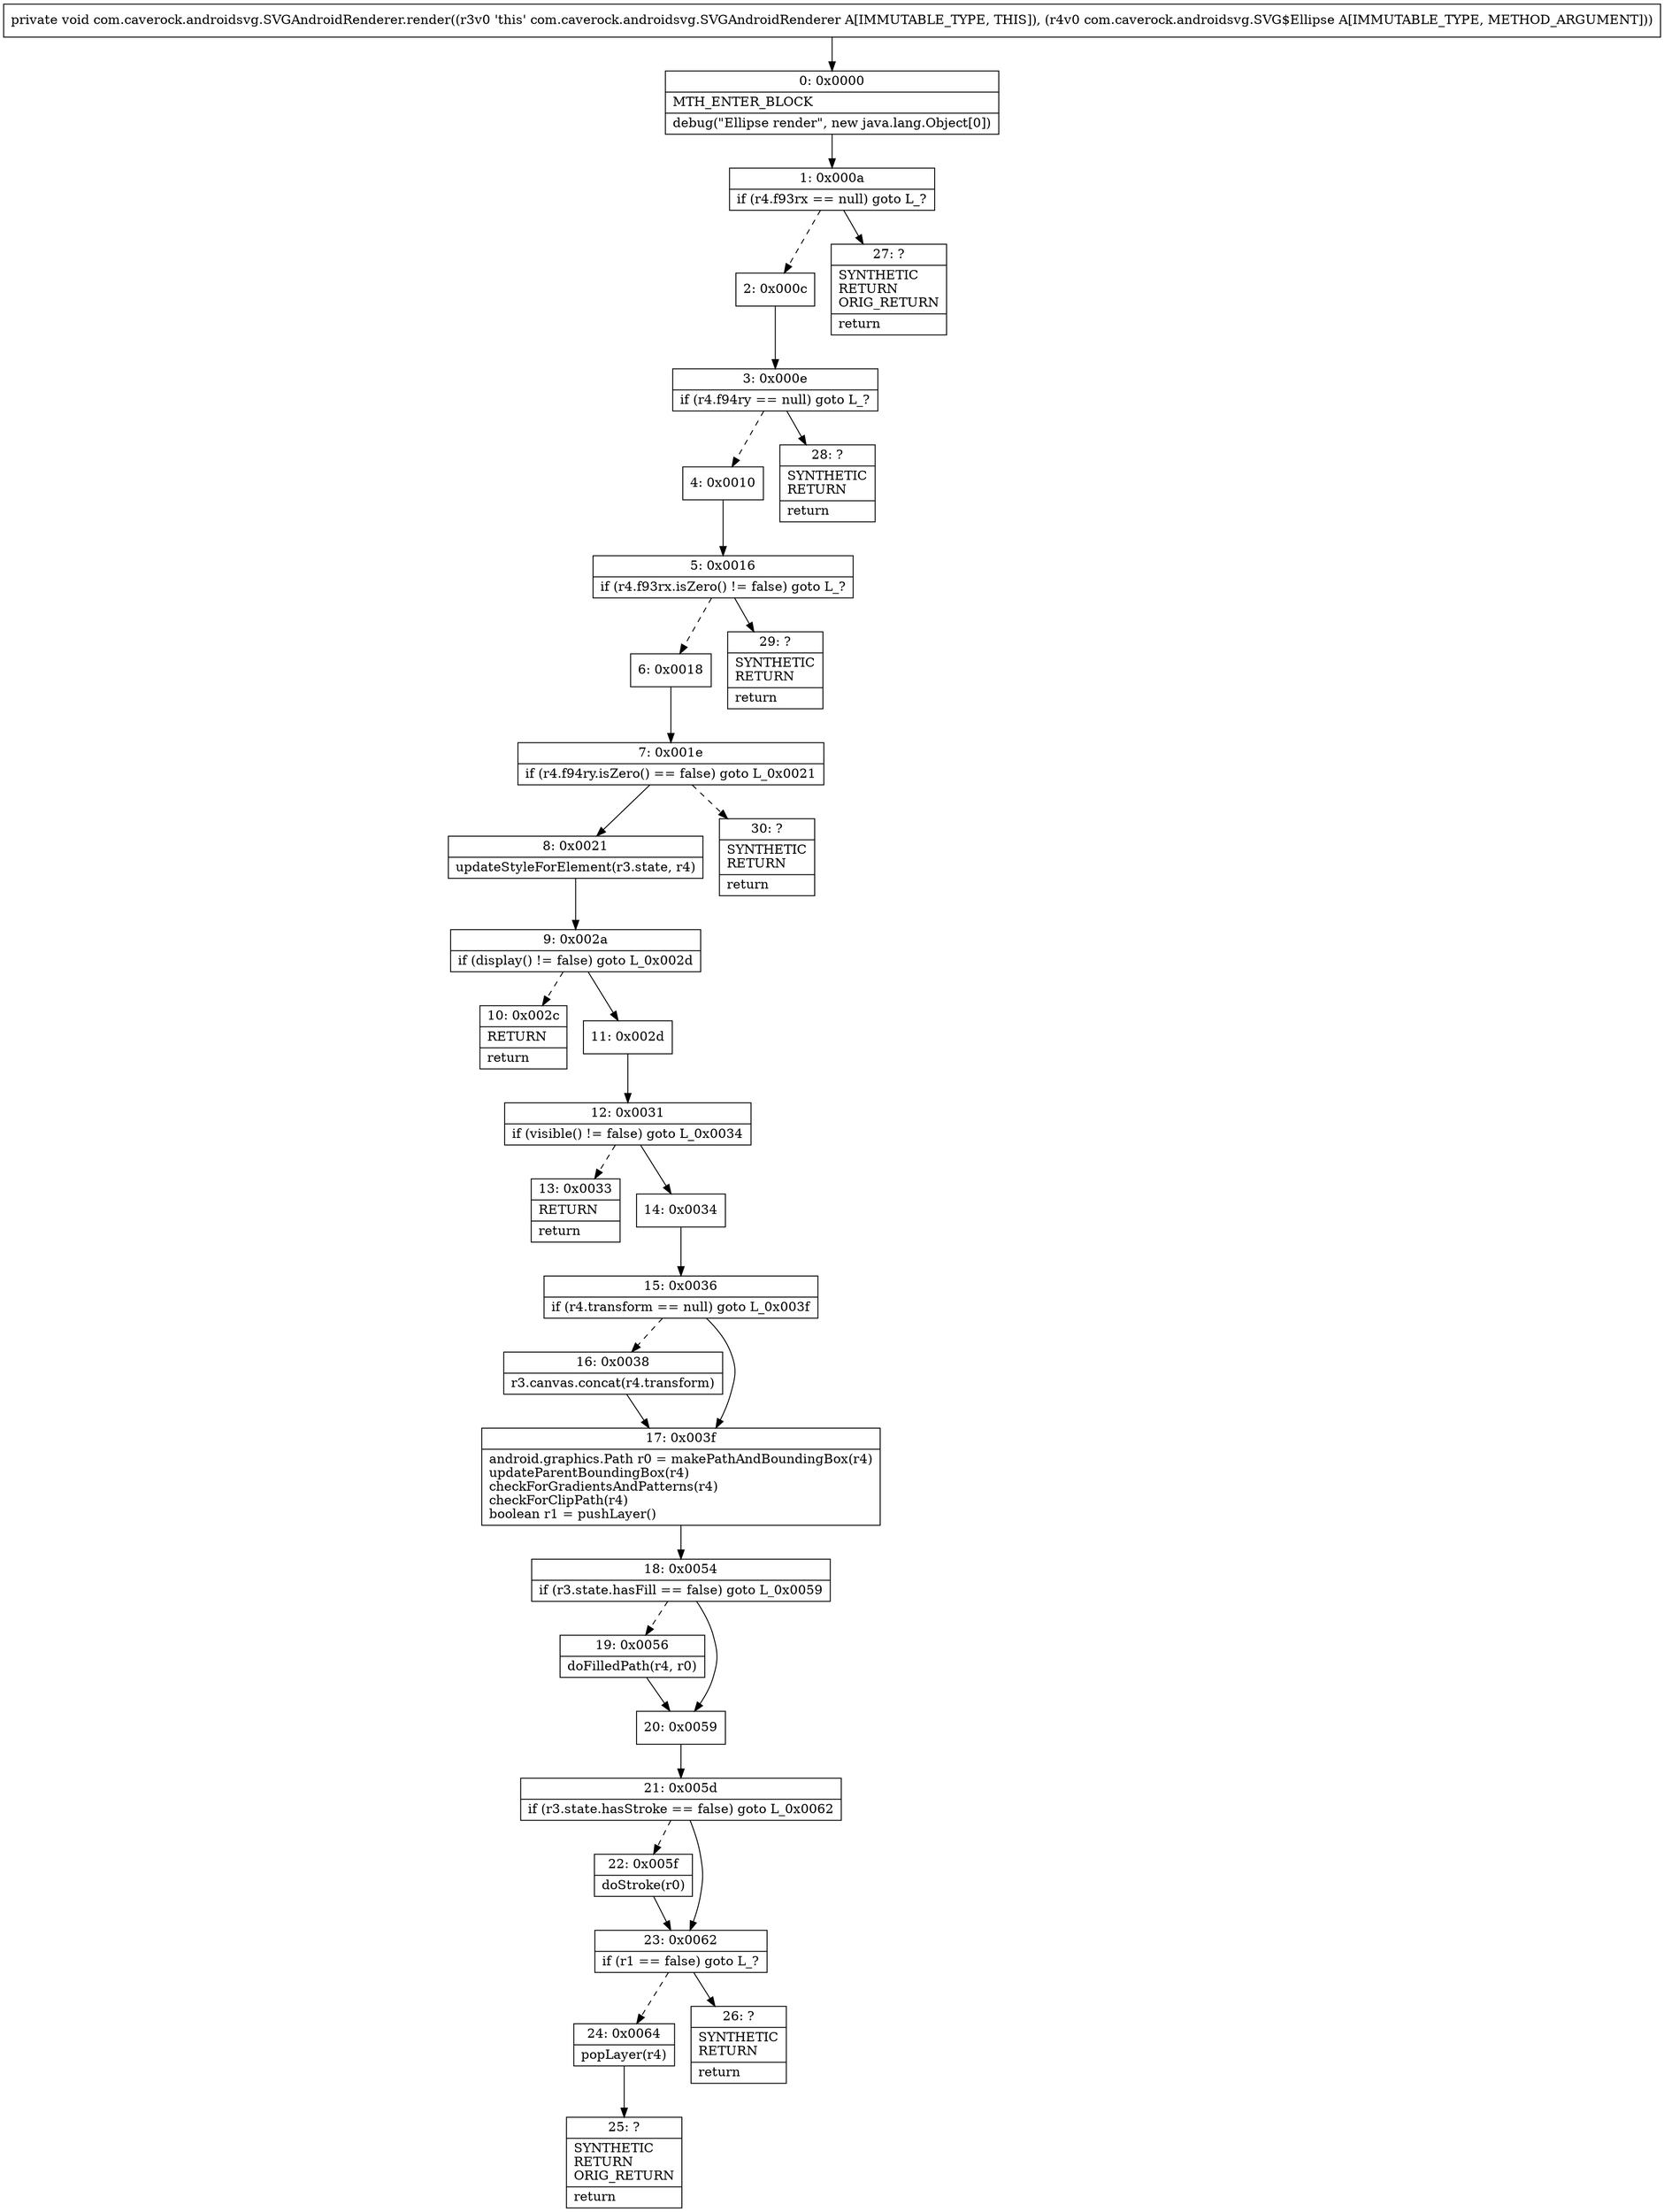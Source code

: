 digraph "CFG forcom.caverock.androidsvg.SVGAndroidRenderer.render(Lcom\/caverock\/androidsvg\/SVG$Ellipse;)V" {
Node_0 [shape=record,label="{0\:\ 0x0000|MTH_ENTER_BLOCK\l|debug(\"Ellipse render\", new java.lang.Object[0])\l}"];
Node_1 [shape=record,label="{1\:\ 0x000a|if (r4.f93rx == null) goto L_?\l}"];
Node_2 [shape=record,label="{2\:\ 0x000c}"];
Node_3 [shape=record,label="{3\:\ 0x000e|if (r4.f94ry == null) goto L_?\l}"];
Node_4 [shape=record,label="{4\:\ 0x0010}"];
Node_5 [shape=record,label="{5\:\ 0x0016|if (r4.f93rx.isZero() != false) goto L_?\l}"];
Node_6 [shape=record,label="{6\:\ 0x0018}"];
Node_7 [shape=record,label="{7\:\ 0x001e|if (r4.f94ry.isZero() == false) goto L_0x0021\l}"];
Node_8 [shape=record,label="{8\:\ 0x0021|updateStyleForElement(r3.state, r4)\l}"];
Node_9 [shape=record,label="{9\:\ 0x002a|if (display() != false) goto L_0x002d\l}"];
Node_10 [shape=record,label="{10\:\ 0x002c|RETURN\l|return\l}"];
Node_11 [shape=record,label="{11\:\ 0x002d}"];
Node_12 [shape=record,label="{12\:\ 0x0031|if (visible() != false) goto L_0x0034\l}"];
Node_13 [shape=record,label="{13\:\ 0x0033|RETURN\l|return\l}"];
Node_14 [shape=record,label="{14\:\ 0x0034}"];
Node_15 [shape=record,label="{15\:\ 0x0036|if (r4.transform == null) goto L_0x003f\l}"];
Node_16 [shape=record,label="{16\:\ 0x0038|r3.canvas.concat(r4.transform)\l}"];
Node_17 [shape=record,label="{17\:\ 0x003f|android.graphics.Path r0 = makePathAndBoundingBox(r4)\lupdateParentBoundingBox(r4)\lcheckForGradientsAndPatterns(r4)\lcheckForClipPath(r4)\lboolean r1 = pushLayer()\l}"];
Node_18 [shape=record,label="{18\:\ 0x0054|if (r3.state.hasFill == false) goto L_0x0059\l}"];
Node_19 [shape=record,label="{19\:\ 0x0056|doFilledPath(r4, r0)\l}"];
Node_20 [shape=record,label="{20\:\ 0x0059}"];
Node_21 [shape=record,label="{21\:\ 0x005d|if (r3.state.hasStroke == false) goto L_0x0062\l}"];
Node_22 [shape=record,label="{22\:\ 0x005f|doStroke(r0)\l}"];
Node_23 [shape=record,label="{23\:\ 0x0062|if (r1 == false) goto L_?\l}"];
Node_24 [shape=record,label="{24\:\ 0x0064|popLayer(r4)\l}"];
Node_25 [shape=record,label="{25\:\ ?|SYNTHETIC\lRETURN\lORIG_RETURN\l|return\l}"];
Node_26 [shape=record,label="{26\:\ ?|SYNTHETIC\lRETURN\l|return\l}"];
Node_27 [shape=record,label="{27\:\ ?|SYNTHETIC\lRETURN\lORIG_RETURN\l|return\l}"];
Node_28 [shape=record,label="{28\:\ ?|SYNTHETIC\lRETURN\l|return\l}"];
Node_29 [shape=record,label="{29\:\ ?|SYNTHETIC\lRETURN\l|return\l}"];
Node_30 [shape=record,label="{30\:\ ?|SYNTHETIC\lRETURN\l|return\l}"];
MethodNode[shape=record,label="{private void com.caverock.androidsvg.SVGAndroidRenderer.render((r3v0 'this' com.caverock.androidsvg.SVGAndroidRenderer A[IMMUTABLE_TYPE, THIS]), (r4v0 com.caverock.androidsvg.SVG$Ellipse A[IMMUTABLE_TYPE, METHOD_ARGUMENT])) }"];
MethodNode -> Node_0;
Node_0 -> Node_1;
Node_1 -> Node_2[style=dashed];
Node_1 -> Node_27;
Node_2 -> Node_3;
Node_3 -> Node_4[style=dashed];
Node_3 -> Node_28;
Node_4 -> Node_5;
Node_5 -> Node_6[style=dashed];
Node_5 -> Node_29;
Node_6 -> Node_7;
Node_7 -> Node_8;
Node_7 -> Node_30[style=dashed];
Node_8 -> Node_9;
Node_9 -> Node_10[style=dashed];
Node_9 -> Node_11;
Node_11 -> Node_12;
Node_12 -> Node_13[style=dashed];
Node_12 -> Node_14;
Node_14 -> Node_15;
Node_15 -> Node_16[style=dashed];
Node_15 -> Node_17;
Node_16 -> Node_17;
Node_17 -> Node_18;
Node_18 -> Node_19[style=dashed];
Node_18 -> Node_20;
Node_19 -> Node_20;
Node_20 -> Node_21;
Node_21 -> Node_22[style=dashed];
Node_21 -> Node_23;
Node_22 -> Node_23;
Node_23 -> Node_24[style=dashed];
Node_23 -> Node_26;
Node_24 -> Node_25;
}

